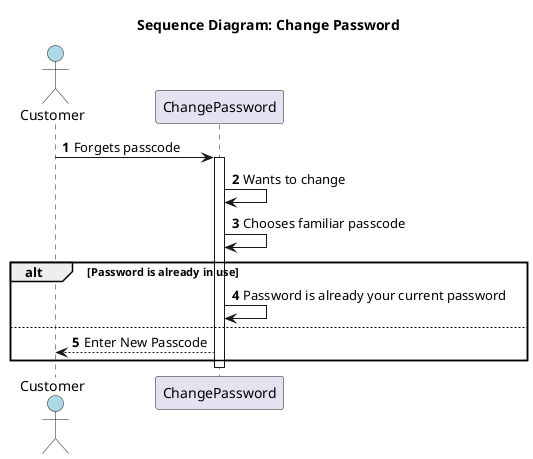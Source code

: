 @startuml
title Sequence Diagram: Change Password

actor Customer #lightblue

autonumber

Customer -> ChangePassword: Forgets passcode
activate ChangePassword

ChangePassword -> ChangePassword: Wants to change

ChangePassword -> ChangePassword: Chooses familiar passcode

alt Password is already in use
    ChangePassword -> ChangePassword: Password is already your current password
else
    ChangePassword --> Customer: Enter New Passcode
end

deactivate ChangePassword

@enduml
